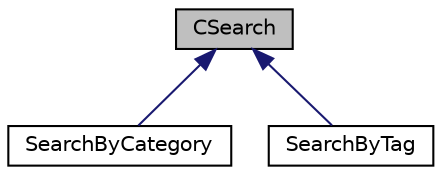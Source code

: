 digraph "CSearch"
{
 // LATEX_PDF_SIZE
  edge [fontname="Helvetica",fontsize="10",labelfontname="Helvetica",labelfontsize="10"];
  node [fontname="Helvetica",fontsize="10",shape=record];
  Node1 [label="CSearch",height=0.2,width=0.4,color="black", fillcolor="grey75", style="filled", fontcolor="black",tooltip="Class that handles searching for files, tags etc."];
  Node1 -> Node2 [dir="back",color="midnightblue",fontsize="10",style="solid",fontname="Helvetica"];
  Node2 [label="SearchByCategory",height=0.2,width=0.4,color="black", fillcolor="white", style="filled",URL="$classSearchByCategory.html",tooltip="Class derived form CSearch class, handles only category search."];
  Node1 -> Node3 [dir="back",color="midnightblue",fontsize="10",style="solid",fontname="Helvetica"];
  Node3 [label="SearchByTag",height=0.2,width=0.4,color="black", fillcolor="white", style="filled",URL="$classSearchByTag.html",tooltip="Class derived from CSearch class, handles only tag search."];
}
